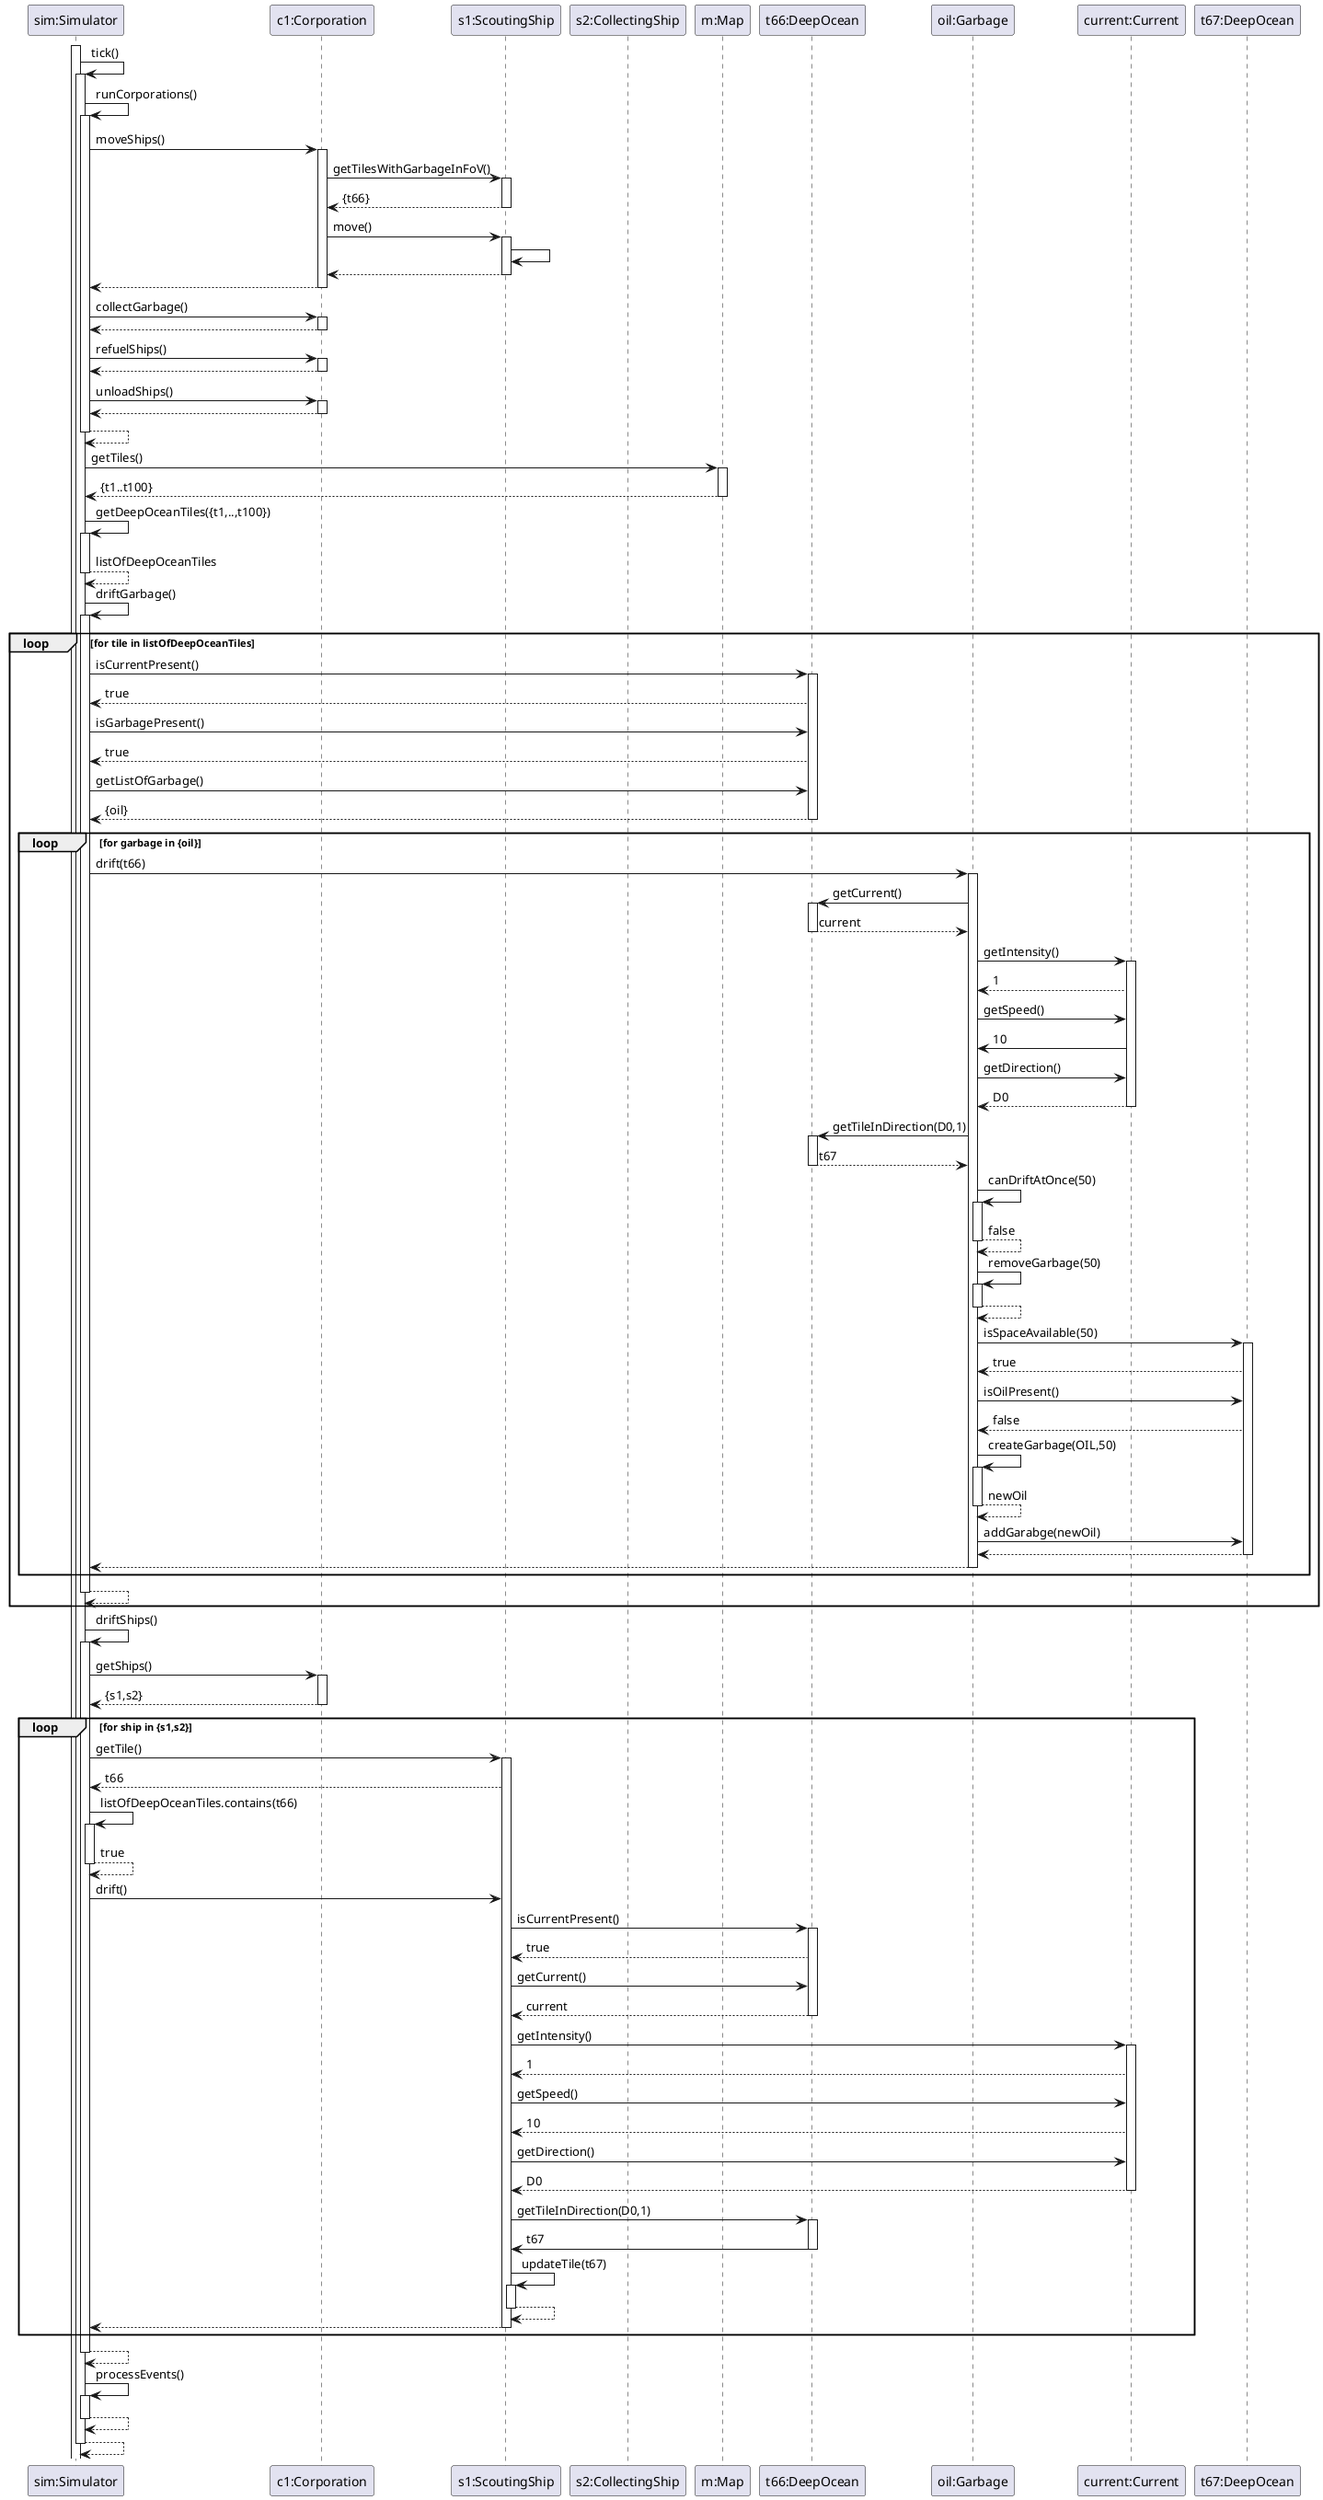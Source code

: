 @startuml
participant "sim:Simulator" as s
participant "c1:Corporation" as c1
participant "s1:ScoutingShip" as scouting
participant "s2:CollectingShip" as collecting
participant "m:Map" as m
participant "t66:DeepOcean" as t66
participant "oil:Garbage" as oil
participant "current:Current" as current
participant "t67:DeepOcean" as t67




activate s

s -> s: tick()
activate s

s -> s: runCorporations()
activate s

s -> c1: moveShips()
activate c1

c1 -> scouting: getTilesWithGarbageInFoV()
activate scouting

scouting --> c1: {t66}
deactivate scouting


c1 -> scouting: move()
activate scouting

scouting -> scouting:


scouting --> c1
deactivate scouting


c1 --> s
deactivate c1


s -> c1: collectGarbage()
activate c1
c1--> s
deactivate c1


s -> c1: refuelShips()
activate c1
c1--> s
deactivate c1

s -> c1: unloadShips()
activate c1

c1 --> s
deactivate c1


s --> s
deactivate s
s -> m: getTiles()
activate m

m --> s : {t1..t100}
deactivate m

s -> s: getDeepOceanTiles({t1,..,t100})
activate s

s --> s: listOfDeepOceanTiles
deactivate

s -> s: driftGarbage()
activate s



loop for tile in listOfDeepOceanTiles

s -> t66: isCurrentPresent()
activate t66

t66 --> s:true

s -> t66: isGarbagePresent()

t66--> s: true

s -> t66: getListOfGarbage()
t66 --> s: {oil}
deactivate t66

loop for garbage in {oil}
s -> oil: drift(t66)
activate oil

oil -> t66: getCurrent()
activate t66

t66 --> oil: current
deactivate t66

oil -> current: getIntensity()
activate current

current --> oil: 1



oil -> current: getSpeed()
current-> oil: 10

oil -> current: getDirection()
current --> oil: D0
deactivate current
oil -> t66: getTileInDirection(D0,1)
activate t66

t66 --> oil: t67
deactivate t66

oil -> oil: canDriftAtOnce(50)
activate oil
oil --> oil: false
deactivate oil


oil -> oil: removeGarbage(50)
activate oil

oil --> oil
deactivate oil

'need loop to check other tiles if space is not availabel
oil -> t67: isSpaceAvailable(50)
activate t67

t67 --> oil: true

oil -> t67 : isOilPresent()

t67 --> oil: false



oil -> oil: createGarbage(OIL,50)
activate oil

oil --> oil: newOil
deactivate oil

' Here the problem is: Current can drift more than 1 tile, but we call drift(t67,curr)
' without actually computing the destination tile, we just assume it goes there and then
' query getIntensity() and getSpeed() which makes no sense at this point.






oil -> t67: addGarabge(newOil)
t67 --> oil
deactivate t67

oil --> s
deactivate oil
end
s --> s
deactivate s
end

s -> s: driftShips()
activate s

s -> c1: getShips()
activate c1

c1 --> s: {s1,s2}
deactivate c1

loop for ship in {s1,s2}

s -> scouting: getTile()
activate scouting
scouting --> s: t66

s -> s: listOfDeepOceanTiles.contains(t66)
activate s
s --> s: true
deactivate s


s -> scouting: drift()

scouting -> t66: isCurrentPresent()
activate t66


t66 --> scouting: true

scouting -> t66: getCurrent()


t66 --> scouting: current
deactivate t66


scouting -> current: getIntensity()
activate current

current --> scouting: 1

scouting -> current: getSpeed()
current --> scouting: 10

scouting -> current: getDirection()
current --> scouting: D0
deactivate current

scouting -> t66: getTileInDirection(D0,1)
activate t66

t66 -> scouting: t67
deactivate t66

scouting -> scouting: updateTile(t67)
activate scouting

scouting --> scouting
deactivate


scouting --> s
deactivate scouting
end
s --> s
deactivate s
s -> s: processEvents()
activate s
s --> s
deactivate s

s --> s
deactivate s

@enduml